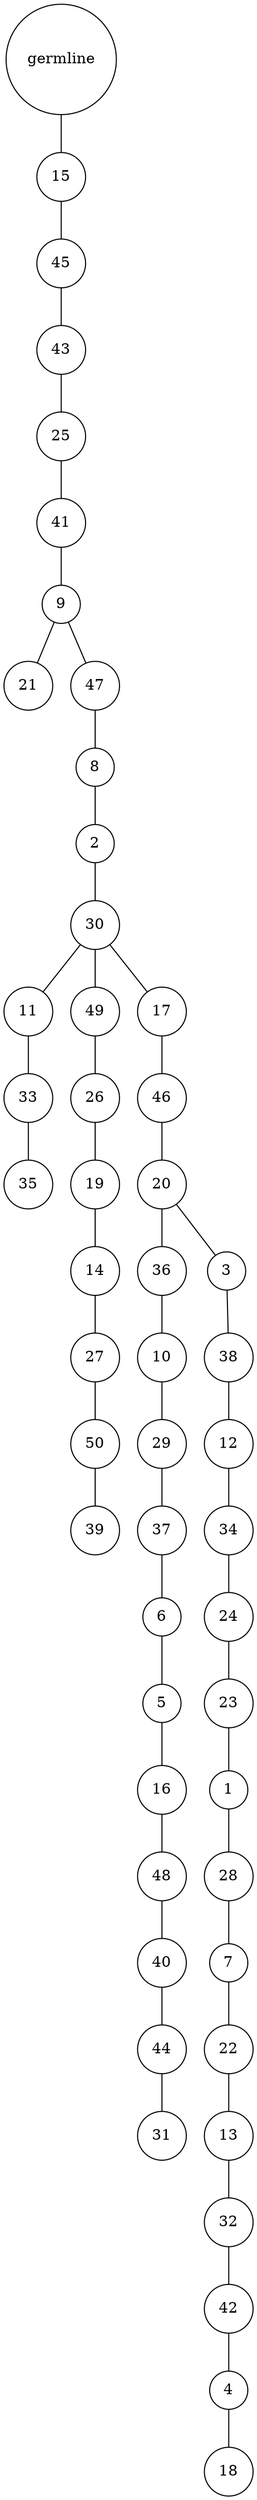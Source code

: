 graph {
	rankdir=UD;
	splines=line;
	node [shape=circle]
	"0x7fbc32b9dc70" [label="germline"];
	"0x7fbc32b9dca0" [label="15"];
	"0x7fbc32b9dc70" -- "0x7fbc32b9dca0" ;
	"0x7fbc32b9dcd0" [label="45"];
	"0x7fbc32b9dca0" -- "0x7fbc32b9dcd0" ;
	"0x7fbc32b9dd00" [label="43"];
	"0x7fbc32b9dcd0" -- "0x7fbc32b9dd00" ;
	"0x7fbc32b9dd30" [label="25"];
	"0x7fbc32b9dd00" -- "0x7fbc32b9dd30" ;
	"0x7fbc32b9dd60" [label="41"];
	"0x7fbc32b9dd30" -- "0x7fbc32b9dd60" ;
	"0x7fbc32b9dd90" [label="9"];
	"0x7fbc32b9dd60" -- "0x7fbc32b9dd90" ;
	"0x7fbc32b9ddc0" [label="21"];
	"0x7fbc32b9dd90" -- "0x7fbc32b9ddc0" ;
	"0x7fbc32b9ddf0" [label="47"];
	"0x7fbc32b9dd90" -- "0x7fbc32b9ddf0" ;
	"0x7fbc32b9de20" [label="8"];
	"0x7fbc32b9ddf0" -- "0x7fbc32b9de20" ;
	"0x7fbc32b9de50" [label="2"];
	"0x7fbc32b9de20" -- "0x7fbc32b9de50" ;
	"0x7fbc32b9de80" [label="30"];
	"0x7fbc32b9de50" -- "0x7fbc32b9de80" ;
	"0x7fbc32b9deb0" [label="11"];
	"0x7fbc32b9de80" -- "0x7fbc32b9deb0" ;
	"0x7fbc32b9dee0" [label="33"];
	"0x7fbc32b9deb0" -- "0x7fbc32b9dee0" ;
	"0x7fbc32b9df10" [label="35"];
	"0x7fbc32b9dee0" -- "0x7fbc32b9df10" ;
	"0x7fbc32b9df40" [label="49"];
	"0x7fbc32b9de80" -- "0x7fbc32b9df40" ;
	"0x7fbc32b9df70" [label="26"];
	"0x7fbc32b9df40" -- "0x7fbc32b9df70" ;
	"0x7fbc32b9dfa0" [label="19"];
	"0x7fbc32b9df70" -- "0x7fbc32b9dfa0" ;
	"0x7fbc32b9dfd0" [label="14"];
	"0x7fbc32b9dfa0" -- "0x7fbc32b9dfd0" ;
	"0x7fbc32bab040" [label="27"];
	"0x7fbc32b9dfd0" -- "0x7fbc32bab040" ;
	"0x7fbc32bab070" [label="50"];
	"0x7fbc32bab040" -- "0x7fbc32bab070" ;
	"0x7fbc32bab0a0" [label="39"];
	"0x7fbc32bab070" -- "0x7fbc32bab0a0" ;
	"0x7fbc32bab0d0" [label="17"];
	"0x7fbc32b9de80" -- "0x7fbc32bab0d0" ;
	"0x7fbc32bab100" [label="46"];
	"0x7fbc32bab0d0" -- "0x7fbc32bab100" ;
	"0x7fbc32bab130" [label="20"];
	"0x7fbc32bab100" -- "0x7fbc32bab130" ;
	"0x7fbc32bab160" [label="36"];
	"0x7fbc32bab130" -- "0x7fbc32bab160" ;
	"0x7fbc32bab190" [label="10"];
	"0x7fbc32bab160" -- "0x7fbc32bab190" ;
	"0x7fbc32bab1c0" [label="29"];
	"0x7fbc32bab190" -- "0x7fbc32bab1c0" ;
	"0x7fbc32bab1f0" [label="37"];
	"0x7fbc32bab1c0" -- "0x7fbc32bab1f0" ;
	"0x7fbc32bab220" [label="6"];
	"0x7fbc32bab1f0" -- "0x7fbc32bab220" ;
	"0x7fbc32bab250" [label="5"];
	"0x7fbc32bab220" -- "0x7fbc32bab250" ;
	"0x7fbc32bab280" [label="16"];
	"0x7fbc32bab250" -- "0x7fbc32bab280" ;
	"0x7fbc32bab2b0" [label="48"];
	"0x7fbc32bab280" -- "0x7fbc32bab2b0" ;
	"0x7fbc32bab2e0" [label="40"];
	"0x7fbc32bab2b0" -- "0x7fbc32bab2e0" ;
	"0x7fbc32bab310" [label="44"];
	"0x7fbc32bab2e0" -- "0x7fbc32bab310" ;
	"0x7fbc32bab340" [label="31"];
	"0x7fbc32bab310" -- "0x7fbc32bab340" ;
	"0x7fbc32bab370" [label="3"];
	"0x7fbc32bab130" -- "0x7fbc32bab370" ;
	"0x7fbc32bab3a0" [label="38"];
	"0x7fbc32bab370" -- "0x7fbc32bab3a0" ;
	"0x7fbc32bab3d0" [label="12"];
	"0x7fbc32bab3a0" -- "0x7fbc32bab3d0" ;
	"0x7fbc32bab400" [label="34"];
	"0x7fbc32bab3d0" -- "0x7fbc32bab400" ;
	"0x7fbc32bab430" [label="24"];
	"0x7fbc32bab400" -- "0x7fbc32bab430" ;
	"0x7fbc32bab460" [label="23"];
	"0x7fbc32bab430" -- "0x7fbc32bab460" ;
	"0x7fbc32bab490" [label="1"];
	"0x7fbc32bab460" -- "0x7fbc32bab490" ;
	"0x7fbc32bab4c0" [label="28"];
	"0x7fbc32bab490" -- "0x7fbc32bab4c0" ;
	"0x7fbc32bab4f0" [label="7"];
	"0x7fbc32bab4c0" -- "0x7fbc32bab4f0" ;
	"0x7fbc32bab520" [label="22"];
	"0x7fbc32bab4f0" -- "0x7fbc32bab520" ;
	"0x7fbc32bab550" [label="13"];
	"0x7fbc32bab520" -- "0x7fbc32bab550" ;
	"0x7fbc32bab580" [label="32"];
	"0x7fbc32bab550" -- "0x7fbc32bab580" ;
	"0x7fbc32bab5b0" [label="42"];
	"0x7fbc32bab580" -- "0x7fbc32bab5b0" ;
	"0x7fbc32bab5e0" [label="4"];
	"0x7fbc32bab5b0" -- "0x7fbc32bab5e0" ;
	"0x7fbc32bab610" [label="18"];
	"0x7fbc32bab5e0" -- "0x7fbc32bab610" ;
}
